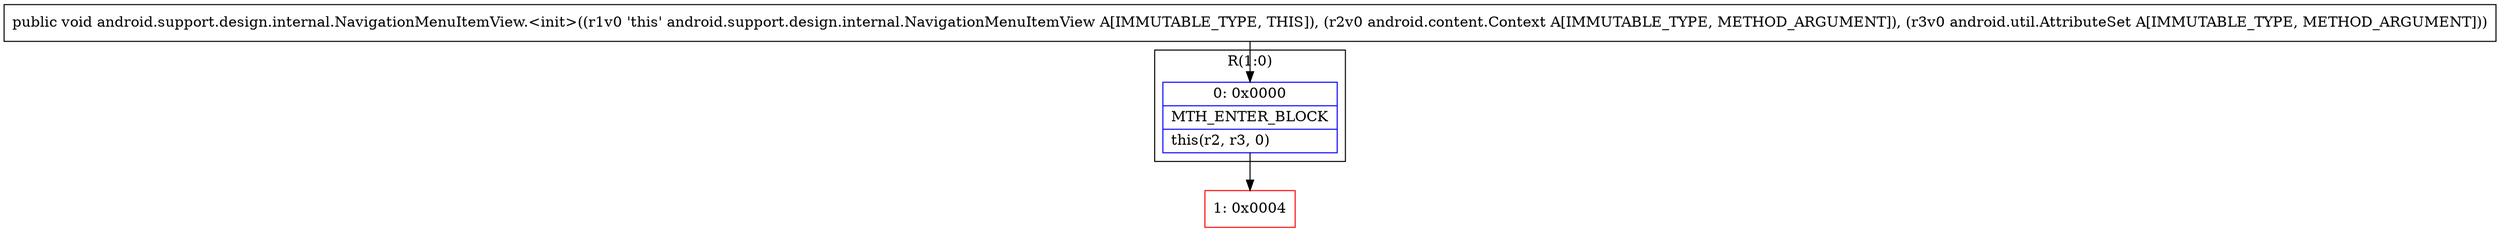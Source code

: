 digraph "CFG forandroid.support.design.internal.NavigationMenuItemView.\<init\>(Landroid\/content\/Context;Landroid\/util\/AttributeSet;)V" {
subgraph cluster_Region_1192406182 {
label = "R(1:0)";
node [shape=record,color=blue];
Node_0 [shape=record,label="{0\:\ 0x0000|MTH_ENTER_BLOCK\l|this(r2, r3, 0)\l}"];
}
Node_1 [shape=record,color=red,label="{1\:\ 0x0004}"];
MethodNode[shape=record,label="{public void android.support.design.internal.NavigationMenuItemView.\<init\>((r1v0 'this' android.support.design.internal.NavigationMenuItemView A[IMMUTABLE_TYPE, THIS]), (r2v0 android.content.Context A[IMMUTABLE_TYPE, METHOD_ARGUMENT]), (r3v0 android.util.AttributeSet A[IMMUTABLE_TYPE, METHOD_ARGUMENT])) }"];
MethodNode -> Node_0;
Node_0 -> Node_1;
}


